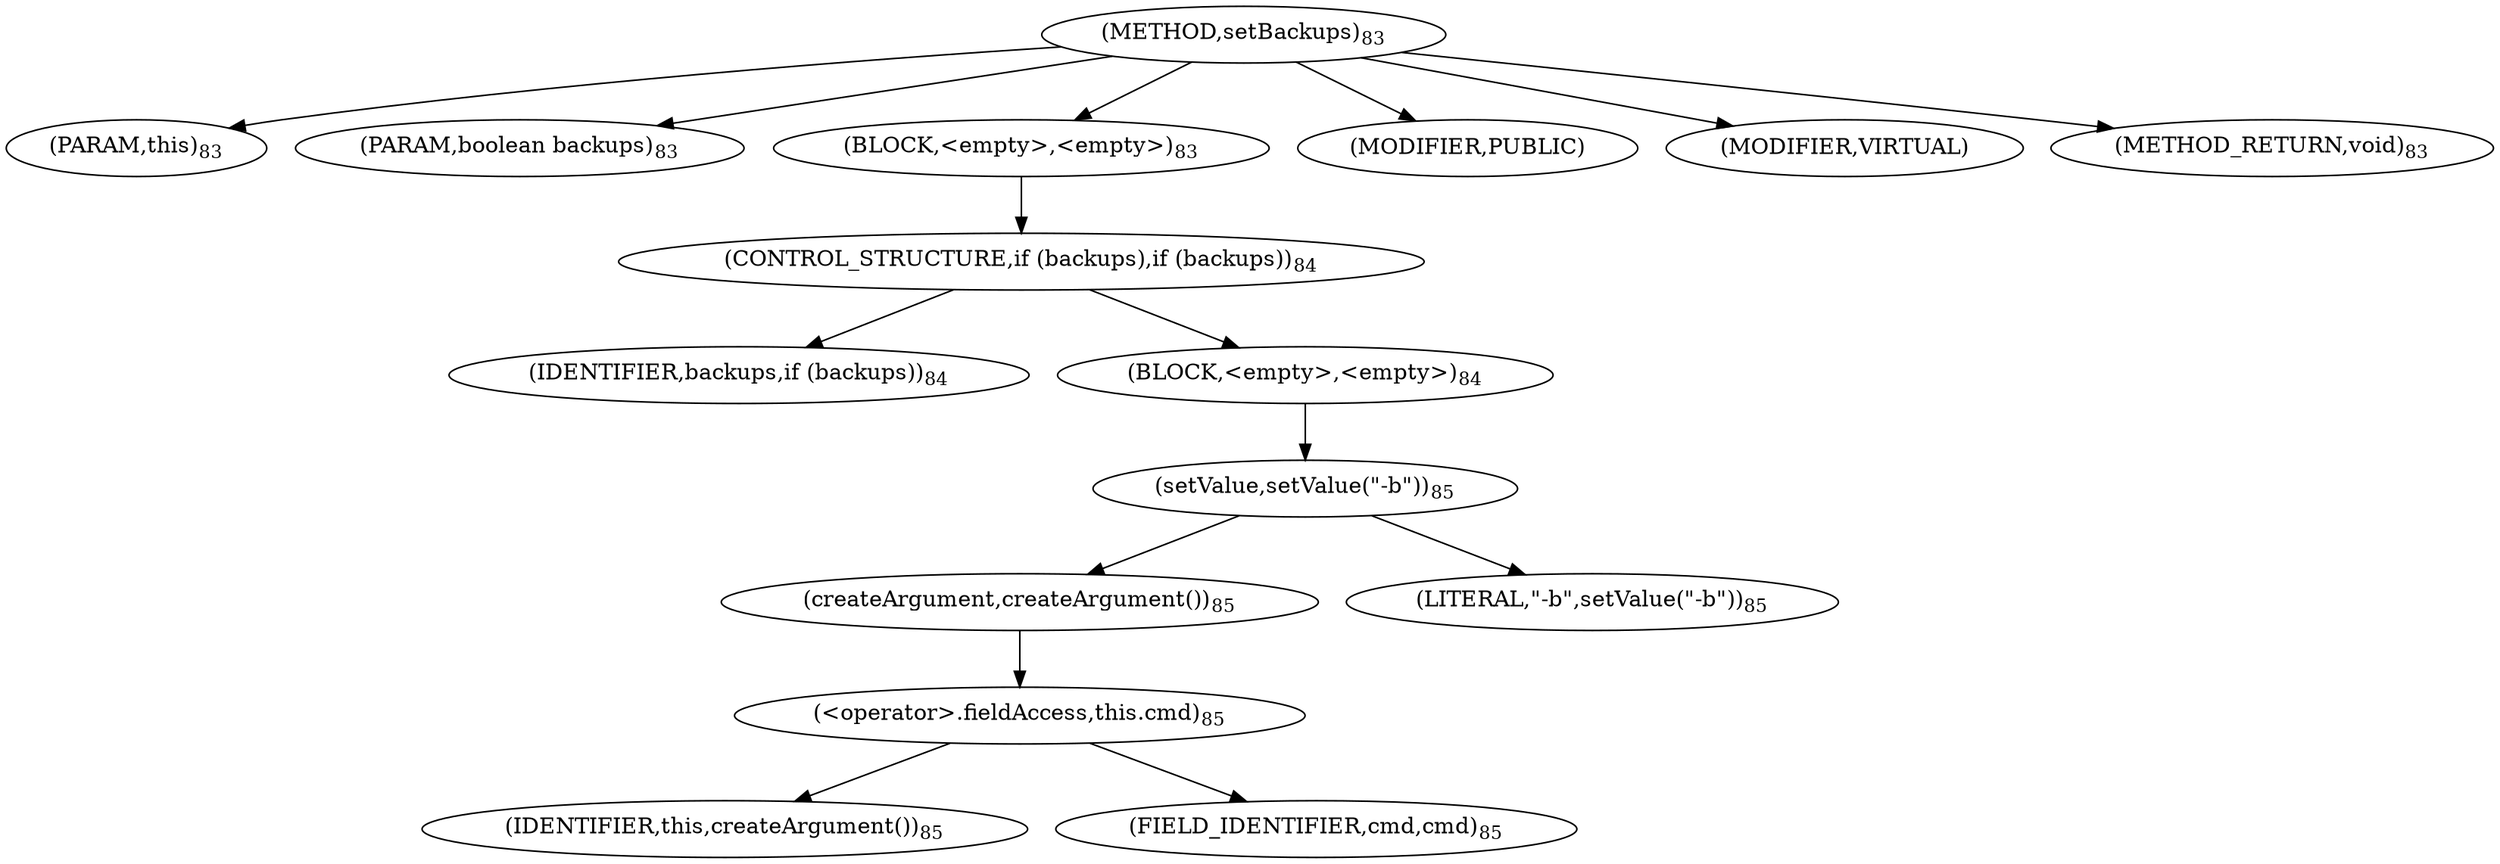 digraph "setBackups" {  
"118" [label = <(METHOD,setBackups)<SUB>83</SUB>> ]
"119" [label = <(PARAM,this)<SUB>83</SUB>> ]
"120" [label = <(PARAM,boolean backups)<SUB>83</SUB>> ]
"121" [label = <(BLOCK,&lt;empty&gt;,&lt;empty&gt;)<SUB>83</SUB>> ]
"122" [label = <(CONTROL_STRUCTURE,if (backups),if (backups))<SUB>84</SUB>> ]
"123" [label = <(IDENTIFIER,backups,if (backups))<SUB>84</SUB>> ]
"124" [label = <(BLOCK,&lt;empty&gt;,&lt;empty&gt;)<SUB>84</SUB>> ]
"125" [label = <(setValue,setValue(&quot;-b&quot;))<SUB>85</SUB>> ]
"126" [label = <(createArgument,createArgument())<SUB>85</SUB>> ]
"127" [label = <(&lt;operator&gt;.fieldAccess,this.cmd)<SUB>85</SUB>> ]
"128" [label = <(IDENTIFIER,this,createArgument())<SUB>85</SUB>> ]
"129" [label = <(FIELD_IDENTIFIER,cmd,cmd)<SUB>85</SUB>> ]
"130" [label = <(LITERAL,&quot;-b&quot;,setValue(&quot;-b&quot;))<SUB>85</SUB>> ]
"131" [label = <(MODIFIER,PUBLIC)> ]
"132" [label = <(MODIFIER,VIRTUAL)> ]
"133" [label = <(METHOD_RETURN,void)<SUB>83</SUB>> ]
  "118" -> "119" 
  "118" -> "120" 
  "118" -> "121" 
  "118" -> "131" 
  "118" -> "132" 
  "118" -> "133" 
  "121" -> "122" 
  "122" -> "123" 
  "122" -> "124" 
  "124" -> "125" 
  "125" -> "126" 
  "125" -> "130" 
  "126" -> "127" 
  "127" -> "128" 
  "127" -> "129" 
}
